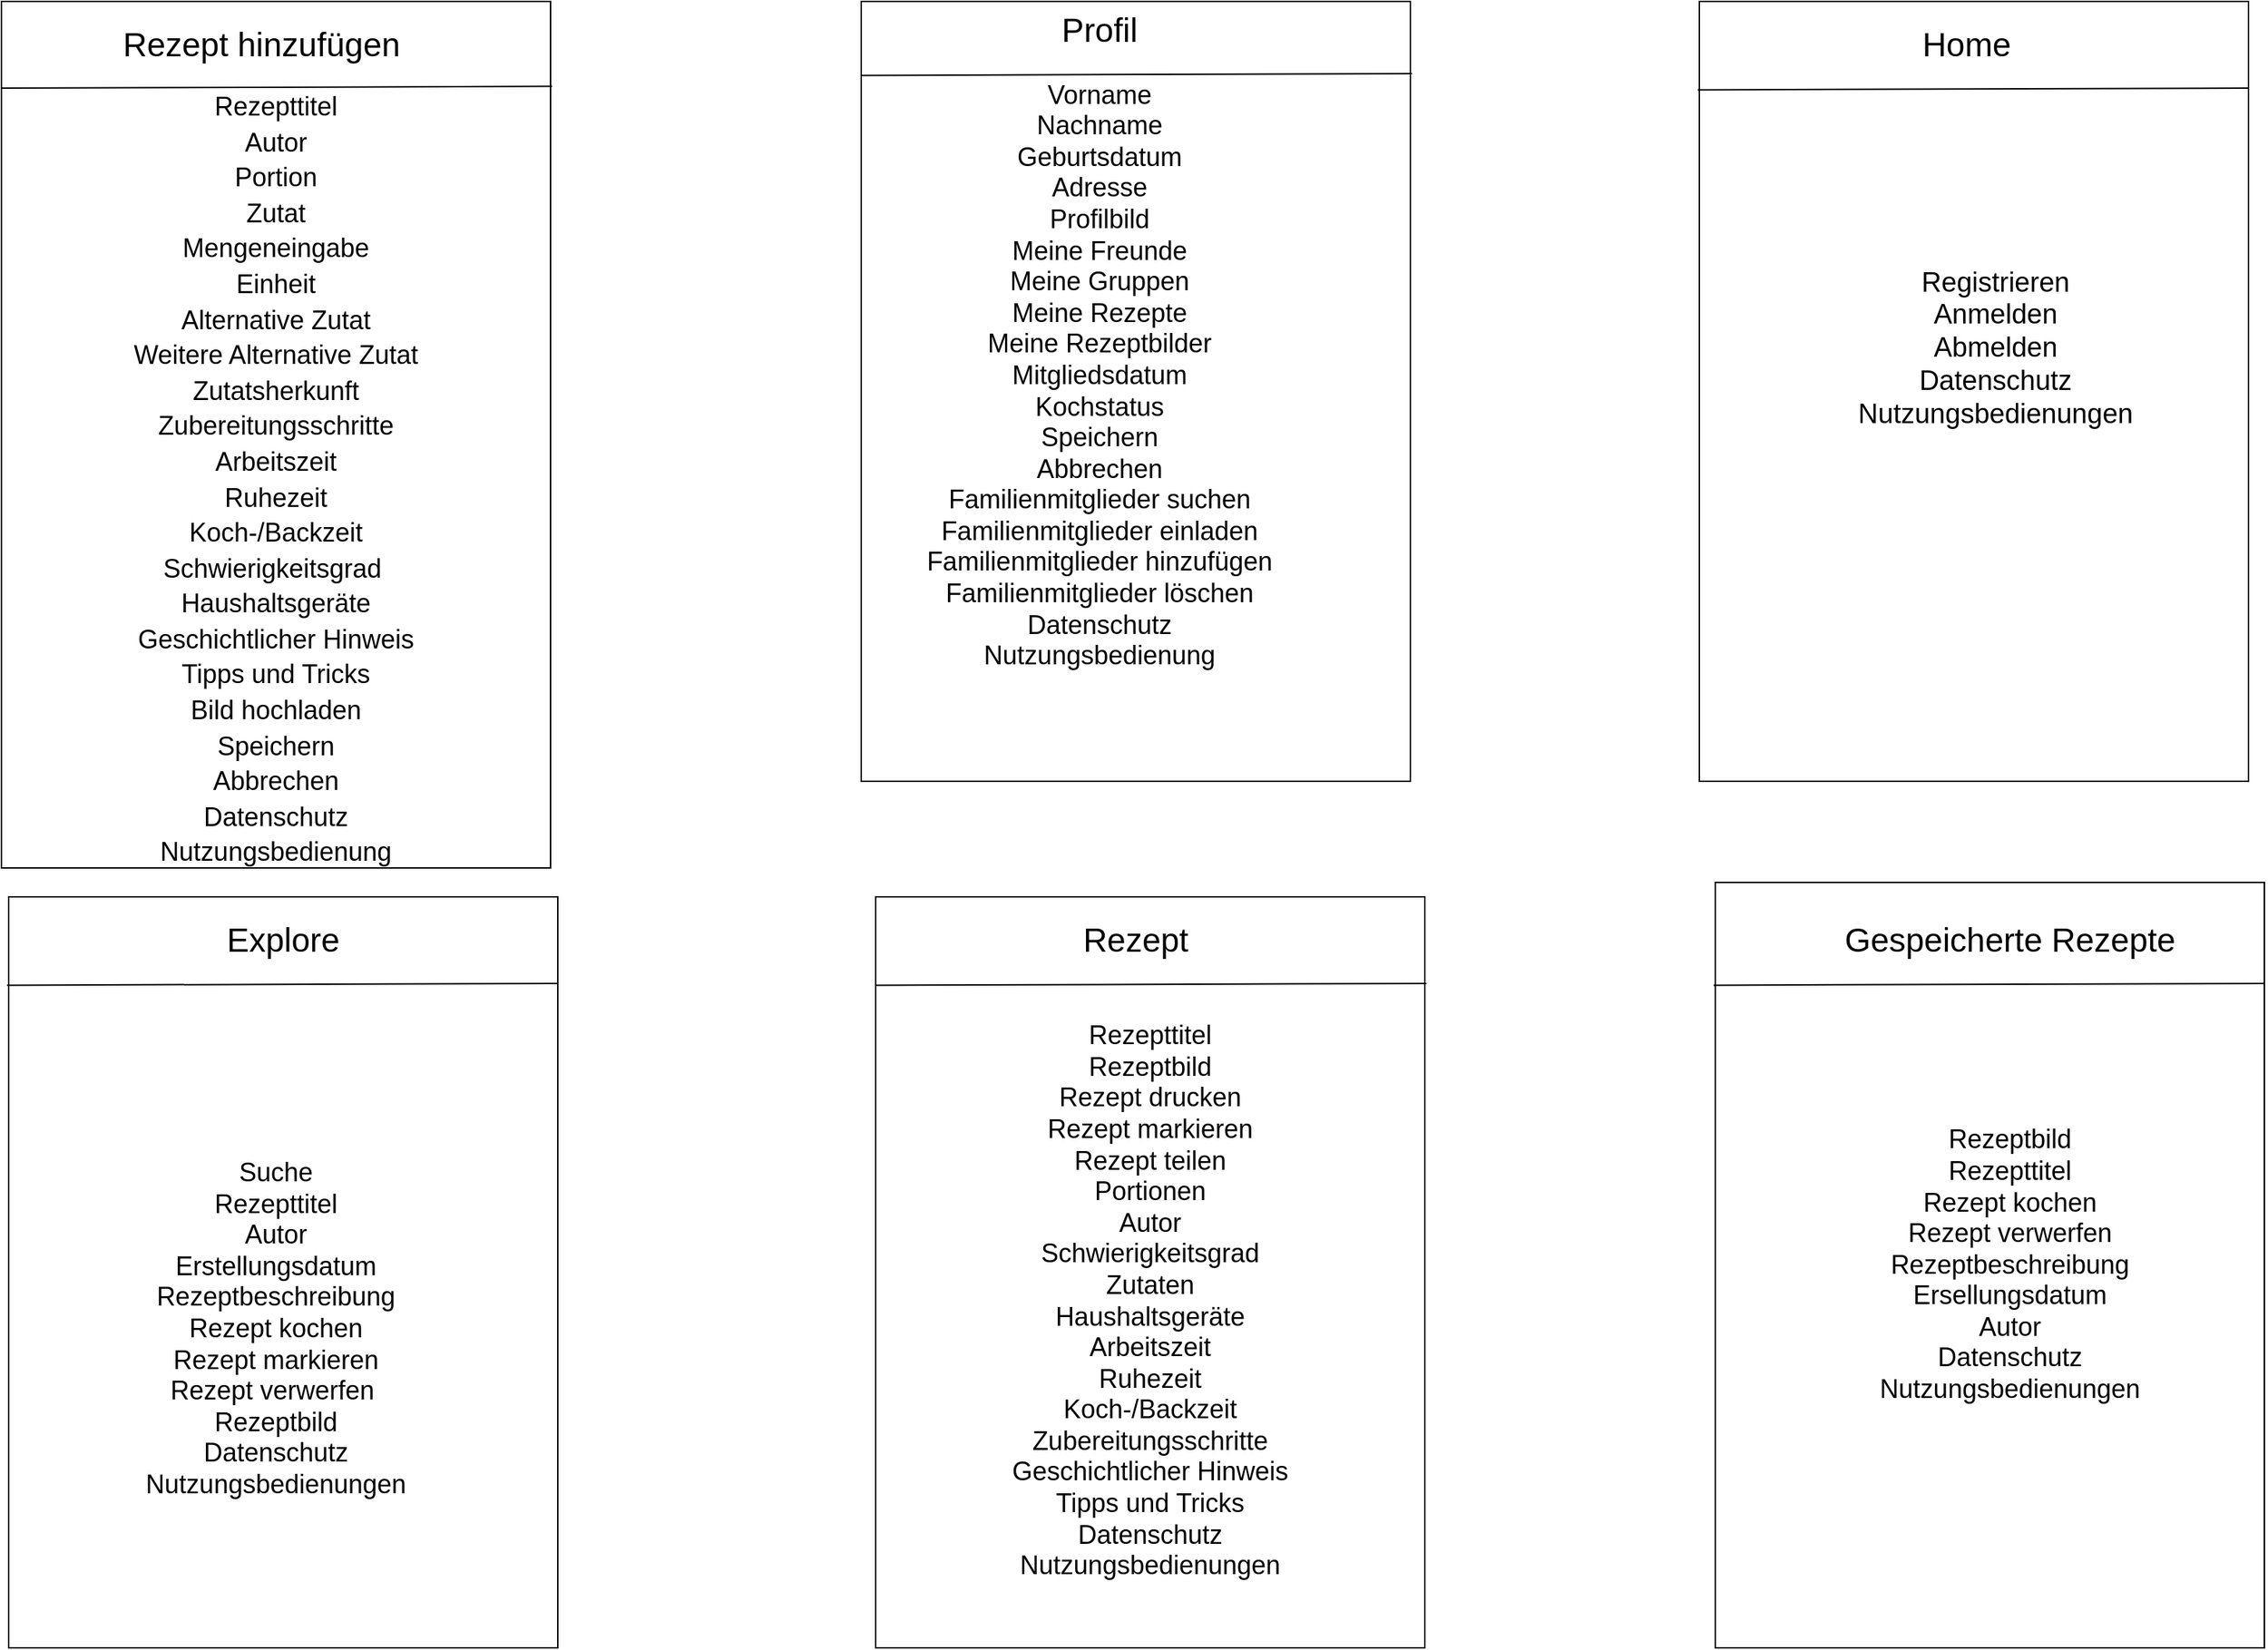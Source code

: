 <mxfile version="14.2.5" type="github">
  <diagram id="-CBC_xEpUSiYS634QbAH" name="Page-1">
    <mxGraphModel dx="1892" dy="1290" grid="1" gridSize="10" guides="1" tooltips="1" connect="1" arrows="1" fold="1" page="1" pageScale="1" pageWidth="827" pageHeight="1169" math="0" shadow="0">
      <root>
        <mxCell id="0" />
        <mxCell id="1" parent="0" />
        <mxCell id="fJXJtTNsG8uW6gC0Ecf4-26" value="" style="rounded=0;whiteSpace=wrap;html=1;shadow=0;strokeColor=#000000;fontSize=25;" parent="1" vertex="1">
          <mxGeometry x="55" y="10" width="380" height="600" as="geometry" />
        </mxCell>
        <mxCell id="fJXJtTNsG8uW6gC0Ecf4-30" value="&lt;font style=&quot;font-size: 18px&quot;&gt;Rezepttitel&lt;br&gt;Autor&lt;br&gt;Portion&lt;br&gt;Zutat&lt;br&gt;Mengeneingabe&lt;br&gt;Einheit&lt;br&gt;Alternative Zutat&lt;br&gt;Weitere Alternative Zutat&lt;br&gt;Zutatsherkunft&lt;br&gt;Zubereitungsschritte&lt;br&gt;Arbeitszeit&lt;br&gt;Ruhezeit&lt;br&gt;Koch-/Backzeit&lt;br&gt;Schwierigkeitsgrad&amp;nbsp;&lt;br&gt;Haushaltsgeräte&lt;br&gt;Geschichtlicher Hinweis&lt;br&gt;Tipps und Tricks&lt;br&gt;Bild hochladen&lt;br&gt;Speichern&lt;br&gt;Abbrechen&lt;br&gt;Datenschutz&lt;br&gt;Nutzungsbedienung&lt;/font&gt;" style="text;html=1;strokeColor=none;fillColor=none;align=center;verticalAlign=middle;whiteSpace=wrap;rounded=0;shadow=0;fontSize=20;" parent="1" vertex="1">
          <mxGeometry x="120" y="330" width="250" height="20" as="geometry" />
        </mxCell>
        <mxCell id="U5SIsRYiuy2qULQXZPos-1" value="" style="rounded=0;whiteSpace=wrap;html=1;shadow=0;strokeColor=#000000;fontSize=25;" vertex="1" parent="1">
          <mxGeometry x="650" y="10" width="380" height="540" as="geometry" />
        </mxCell>
        <mxCell id="U5SIsRYiuy2qULQXZPos-2" value="" style="rounded=0;whiteSpace=wrap;html=1;shadow=0;strokeColor=#000000;fontSize=25;" vertex="1" parent="1">
          <mxGeometry x="1230" y="10" width="380" height="540" as="geometry" />
        </mxCell>
        <mxCell id="U5SIsRYiuy2qULQXZPos-3" value="" style="rounded=0;whiteSpace=wrap;html=1;shadow=0;strokeColor=#000000;fontSize=25;" vertex="1" parent="1">
          <mxGeometry x="1241" y="620" width="380" height="530" as="geometry" />
        </mxCell>
        <mxCell id="U5SIsRYiuy2qULQXZPos-4" value="" style="rounded=0;whiteSpace=wrap;html=1;shadow=0;strokeColor=#000000;fontSize=25;" vertex="1" parent="1">
          <mxGeometry x="660" y="630" width="380" height="520" as="geometry" />
        </mxCell>
        <mxCell id="U5SIsRYiuy2qULQXZPos-5" value="" style="rounded=0;whiteSpace=wrap;html=1;shadow=0;strokeColor=#000000;fontSize=25;" vertex="1" parent="1">
          <mxGeometry x="60" y="630" width="380" height="520" as="geometry" />
        </mxCell>
        <mxCell id="U5SIsRYiuy2qULQXZPos-9" value="" style="endArrow=none;html=1;exitX=1.003;exitY=0.098;exitDx=0;exitDy=0;exitPerimeter=0;" edge="1" parent="1" source="fJXJtTNsG8uW6gC0Ecf4-26">
          <mxGeometry width="50" height="50" relative="1" as="geometry">
            <mxPoint x="275" y="70" as="sourcePoint" />
            <mxPoint x="55" y="70" as="targetPoint" />
          </mxGeometry>
        </mxCell>
        <mxCell id="U5SIsRYiuy2qULQXZPos-10" value="" style="endArrow=none;html=1;exitX=1.003;exitY=0.098;exitDx=0;exitDy=0;exitPerimeter=0;" edge="1" parent="1">
          <mxGeometry width="50" height="50" relative="1" as="geometry">
            <mxPoint x="1031.14" y="60.0" as="sourcePoint" />
            <mxPoint x="650" y="61.2" as="targetPoint" />
          </mxGeometry>
        </mxCell>
        <mxCell id="U5SIsRYiuy2qULQXZPos-11" value="" style="endArrow=none;html=1;exitX=1.003;exitY=0.098;exitDx=0;exitDy=0;exitPerimeter=0;" edge="1" parent="1">
          <mxGeometry width="50" height="50" relative="1" as="geometry">
            <mxPoint x="1610.0" y="70.0" as="sourcePoint" />
            <mxPoint x="1228.86" y="71.2" as="targetPoint" />
          </mxGeometry>
        </mxCell>
        <mxCell id="U5SIsRYiuy2qULQXZPos-12" value="" style="endArrow=none;html=1;exitX=1.003;exitY=0.098;exitDx=0;exitDy=0;exitPerimeter=0;" edge="1" parent="1">
          <mxGeometry width="50" height="50" relative="1" as="geometry">
            <mxPoint x="440.0" y="690" as="sourcePoint" />
            <mxPoint x="58.86" y="691.2" as="targetPoint" />
          </mxGeometry>
        </mxCell>
        <mxCell id="U5SIsRYiuy2qULQXZPos-13" value="" style="endArrow=none;html=1;exitX=1.003;exitY=0.098;exitDx=0;exitDy=0;exitPerimeter=0;" edge="1" parent="1">
          <mxGeometry width="50" height="50" relative="1" as="geometry">
            <mxPoint x="1041.14" y="690" as="sourcePoint" />
            <mxPoint x="660" y="691.2" as="targetPoint" />
          </mxGeometry>
        </mxCell>
        <mxCell id="U5SIsRYiuy2qULQXZPos-14" value="" style="endArrow=none;html=1;exitX=1.003;exitY=0.098;exitDx=0;exitDy=0;exitPerimeter=0;" edge="1" parent="1">
          <mxGeometry width="50" height="50" relative="1" as="geometry">
            <mxPoint x="1621.0" y="690" as="sourcePoint" />
            <mxPoint x="1239.86" y="691.2" as="targetPoint" />
          </mxGeometry>
        </mxCell>
        <mxCell id="U5SIsRYiuy2qULQXZPos-15" value="&lt;font style=&quot;font-size: 23px&quot;&gt;Rezept hinzufügen&lt;/font&gt;" style="text;html=1;strokeColor=none;fillColor=none;align=center;verticalAlign=middle;whiteSpace=wrap;rounded=0;" vertex="1" parent="1">
          <mxGeometry x="130" y="30" width="210" height="20" as="geometry" />
        </mxCell>
        <mxCell id="U5SIsRYiuy2qULQXZPos-18" value="&lt;font style=&quot;font-size: 23px&quot;&gt;Profil&lt;/font&gt;" style="text;html=1;strokeColor=none;fillColor=none;align=center;verticalAlign=middle;whiteSpace=wrap;rounded=0;" vertex="1" parent="1">
          <mxGeometry x="710" y="20" width="210" height="20" as="geometry" />
        </mxCell>
        <mxCell id="U5SIsRYiuy2qULQXZPos-19" value="&lt;font style=&quot;font-size: 23px&quot;&gt;Home&lt;/font&gt;" style="text;html=1;strokeColor=none;fillColor=none;align=center;verticalAlign=middle;whiteSpace=wrap;rounded=0;" vertex="1" parent="1">
          <mxGeometry x="1310" y="30" width="210" height="20" as="geometry" />
        </mxCell>
        <mxCell id="U5SIsRYiuy2qULQXZPos-20" value="&lt;font style=&quot;font-size: 23px&quot;&gt;Explore&lt;/font&gt;" style="text;html=1;strokeColor=none;fillColor=none;align=center;verticalAlign=middle;whiteSpace=wrap;rounded=0;" vertex="1" parent="1">
          <mxGeometry x="145" y="650" width="210" height="20" as="geometry" />
        </mxCell>
        <mxCell id="U5SIsRYiuy2qULQXZPos-21" value="&lt;font style=&quot;font-size: 23px&quot;&gt;Rezept&lt;/font&gt;" style="text;html=1;strokeColor=none;fillColor=none;align=center;verticalAlign=middle;whiteSpace=wrap;rounded=0;" vertex="1" parent="1">
          <mxGeometry x="735" y="650" width="210" height="20" as="geometry" />
        </mxCell>
        <mxCell id="U5SIsRYiuy2qULQXZPos-22" value="&lt;font style=&quot;font-size: 23px&quot;&gt;Gespeicherte Rezepte&lt;/font&gt;" style="text;html=1;strokeColor=none;fillColor=none;align=center;verticalAlign=middle;whiteSpace=wrap;rounded=0;" vertex="1" parent="1">
          <mxGeometry x="1300" y="650" width="290" height="20" as="geometry" />
        </mxCell>
        <mxCell id="U5SIsRYiuy2qULQXZPos-23" value="&lt;font style=&quot;font-size: 18px&quot;&gt;Vorname&lt;br&gt;Nachname&lt;br&gt;Geburtsdatum&lt;br&gt;Adresse&lt;br&gt;Profilbild&lt;br&gt;Meine Freunde&lt;br&gt;Meine Gruppen&lt;br&gt;Meine Rezepte&lt;br&gt;Meine Rezeptbilder&lt;br&gt;Mitgliedsdatum&lt;br&gt;Kochstatus&lt;br&gt;Speichern&lt;br&gt;Abbrechen&lt;br&gt;Familienmitglieder suchen&lt;br&gt;Familienmitglieder einladen&lt;br&gt;Familienmitglieder hinzufügen&lt;br&gt;Familienmitglieder löschen&lt;br&gt;Datenschutz&lt;br&gt;Nutzungsbedienung&lt;br&gt;&lt;br&gt;&lt;/font&gt;" style="text;html=1;strokeColor=none;fillColor=none;align=center;verticalAlign=middle;whiteSpace=wrap;rounded=0;" vertex="1" parent="1">
          <mxGeometry x="691.25" y="270" width="247.5" height="20" as="geometry" />
        </mxCell>
        <mxCell id="U5SIsRYiuy2qULQXZPos-27" value="&lt;font style=&quot;font-size: 19px&quot;&gt;Registrieren&lt;br&gt;Anmelden&lt;br&gt;Abmelden&lt;br&gt;Datenschutz&lt;br&gt;Nutzungsbedienungen&lt;/font&gt;" style="text;html=1;strokeColor=none;fillColor=none;align=center;verticalAlign=middle;whiteSpace=wrap;rounded=0;" vertex="1" parent="1">
          <mxGeometry x="1340" y="240" width="190" height="20" as="geometry" />
        </mxCell>
        <mxCell id="U5SIsRYiuy2qULQXZPos-28" value="&lt;font style=&quot;font-size: 18px&quot;&gt;Rezepttitel&lt;br&gt;Rezeptbild&lt;br&gt;Rezept drucken&lt;br&gt;Rezept markieren&lt;br&gt;Rezept teilen&lt;br&gt;Portionen&lt;br&gt;Autor&lt;br&gt;Schwierigkeitsgrad&lt;br&gt;Zutaten&lt;br&gt;Haushaltsgeräte&lt;br&gt;Arbeitszeit&lt;br&gt;Ruhezeit&lt;br&gt;Koch-/Backzeit&lt;br&gt;Zubereitungsschritte&lt;br&gt;Geschichtlicher Hinweis&lt;br&gt;Tipps und Tricks&lt;br&gt;Datenschutz&lt;br&gt;Nutzungsbedienungen&lt;/font&gt;" style="text;html=1;strokeColor=none;fillColor=none;align=center;verticalAlign=middle;whiteSpace=wrap;rounded=0;" vertex="1" parent="1">
          <mxGeometry x="745" y="900" width="210" height="20" as="geometry" />
        </mxCell>
        <mxCell id="U5SIsRYiuy2qULQXZPos-29" value="&lt;font style=&quot;font-size: 18px&quot;&gt;Rezeptbild&lt;br&gt;Rezepttitel&lt;br&gt;Rezept kochen&lt;br&gt;Rezept verwerfen&lt;br&gt;Rezeptbeschreibung&lt;br&gt;Ersellungsdatum&lt;br&gt;Autor&lt;br&gt;Datenschutz&lt;br&gt;Nutzungsbedienungen&lt;br&gt;&lt;/font&gt;" style="text;html=1;strokeColor=none;fillColor=none;align=center;verticalAlign=middle;whiteSpace=wrap;rounded=0;" vertex="1" parent="1">
          <mxGeometry x="1350" y="875" width="190" height="20" as="geometry" />
        </mxCell>
        <mxCell id="U5SIsRYiuy2qULQXZPos-30" value="&lt;font style=&quot;font-size: 18px&quot;&gt;Suche&lt;br&gt;Rezepttitel&lt;br&gt;Autor&lt;br&gt;Erstellungsdatum&lt;br&gt;Rezeptbeschreibung&lt;br&gt;Rezept kochen&lt;br&gt;Rezept markieren&lt;br&gt;Rezept verwerfen&amp;nbsp;&lt;br&gt;Rezeptbild&lt;br&gt;Datenschutz&lt;br&gt;Nutzungsbedienungen&lt;br&gt;&lt;br&gt;&lt;/font&gt;" style="text;html=1;strokeColor=none;fillColor=none;align=center;verticalAlign=middle;whiteSpace=wrap;rounded=0;" vertex="1" parent="1">
          <mxGeometry x="120" y="930" width="250" height="20" as="geometry" />
        </mxCell>
      </root>
    </mxGraphModel>
  </diagram>
</mxfile>
